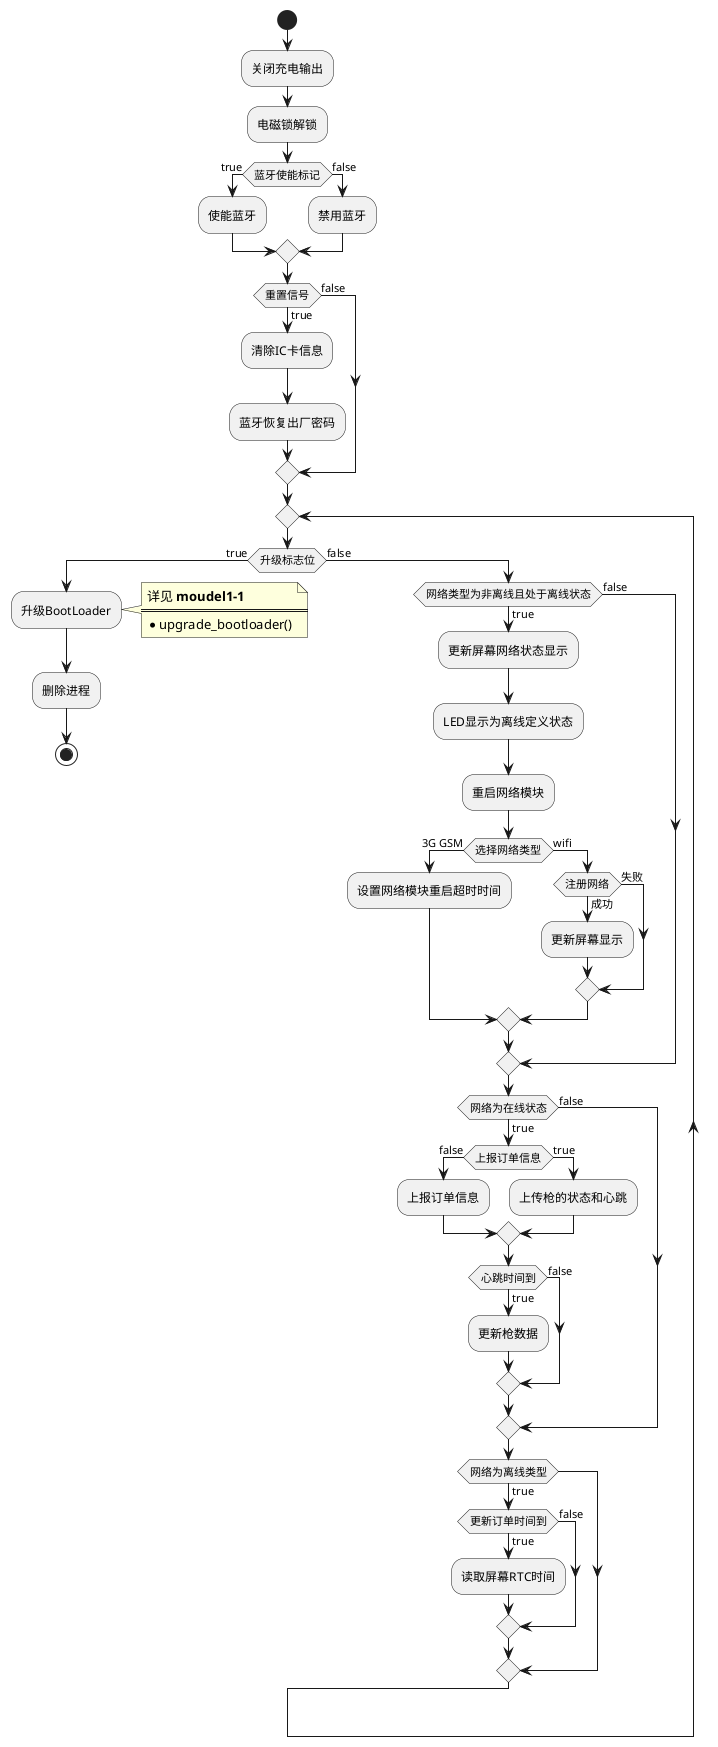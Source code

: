 @startuml
skinparam defaultFontName Microsoft YaHei UI

start
    :关闭充电输出;
    :电磁锁解锁;
    if(蓝牙使能标记) then (true)
        :使能蓝牙;
        else (false)
        :禁用蓝牙;
    endif
    if(重置信号) then(true)
        :清除IC卡信息;
        :蓝牙恢复出厂密码;
        else(false)
    endif
    repeat
    if(升级标志位) then(true)
        :升级BootLoader;
            note right
            详见 <b>moudel1-1</b>
            ====
            * upgrade_bootloader()
            end note
        :删除进程;
        stop
        else (false)
            if(网络类型为非离线且处于离线状态) then (true)
                :更新屏幕网络状态显示;
                :LED显示为离线定义状态;
                :重启网络模块;
                if(选择网络类型) then (3G GSM)
                    :设置网络模块重启超时时间;
                    else (wifi)
                        if(注册网络)then(成功)
                            :更新屏幕显示;
                            else(失败)
                        endif
                endif
            else(false)
            endif
            if(网络为在线状态)then(true)
                if(上报订单信息)then(false)
                    :上报订单信息;
                    else(true)
                    :上传枪的状态和心跳;
                    endif
                if(心跳时间到)then(true)
                :更新枪数据;
                else(false)
                endif
            else(false)    
            endif

            if(网络为离线类型)then(true)
                if(更新订单时间到)then(true)
                    :读取屏幕RTC时间;
                else(false)
            endif    
    endif   
@enduml
